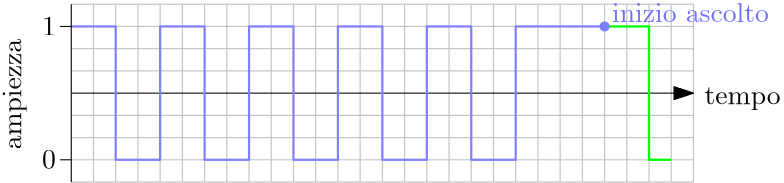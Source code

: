 <?xml version="1.0"?>
<!DOCTYPE ipe SYSTEM "ipe.dtd">
<ipe version="70218" creator="Ipe 7.2.28">
<info created="D:20240512154435" modified="D:20240512154842"/>
<ipestyle name="basic">
<symbol name="arrow/arc(spx)">
<path stroke="sym-stroke" fill="sym-stroke" pen="sym-pen">
0 0 m
-1 0.333 l
-1 -0.333 l
h
</path>
</symbol>
<symbol name="arrow/farc(spx)">
<path stroke="sym-stroke" fill="white" pen="sym-pen">
0 0 m
-1 0.333 l
-1 -0.333 l
h
</path>
</symbol>
<symbol name="arrow/ptarc(spx)">
<path stroke="sym-stroke" fill="sym-stroke" pen="sym-pen">
0 0 m
-1 0.333 l
-0.8 0 l
-1 -0.333 l
h
</path>
</symbol>
<symbol name="arrow/fptarc(spx)">
<path stroke="sym-stroke" fill="white" pen="sym-pen">
0 0 m
-1 0.333 l
-0.8 0 l
-1 -0.333 l
h
</path>
</symbol>
<symbol name="mark/circle(sx)" transformations="translations">
<path fill="sym-stroke">
0.6 0 0 0.6 0 0 e
0.4 0 0 0.4 0 0 e
</path>
</symbol>
<symbol name="mark/disk(sx)" transformations="translations">
<path fill="sym-stroke">
0.6 0 0 0.6 0 0 e
</path>
</symbol>
<symbol name="mark/fdisk(sfx)" transformations="translations">
<group>
<path fill="sym-fill">
0.5 0 0 0.5 0 0 e
</path>
<path fill="sym-stroke" fillrule="eofill">
0.6 0 0 0.6 0 0 e
0.4 0 0 0.4 0 0 e
</path>
</group>
</symbol>
<symbol name="mark/box(sx)" transformations="translations">
<path fill="sym-stroke" fillrule="eofill">
-0.6 -0.6 m
0.6 -0.6 l
0.6 0.6 l
-0.6 0.6 l
h
-0.4 -0.4 m
0.4 -0.4 l
0.4 0.4 l
-0.4 0.4 l
h
</path>
</symbol>
<symbol name="mark/square(sx)" transformations="translations">
<path fill="sym-stroke">
-0.6 -0.6 m
0.6 -0.6 l
0.6 0.6 l
-0.6 0.6 l
h
</path>
</symbol>
<symbol name="mark/fsquare(sfx)" transformations="translations">
<group>
<path fill="sym-fill">
-0.5 -0.5 m
0.5 -0.5 l
0.5 0.5 l
-0.5 0.5 l
h
</path>
<path fill="sym-stroke" fillrule="eofill">
-0.6 -0.6 m
0.6 -0.6 l
0.6 0.6 l
-0.6 0.6 l
h
-0.4 -0.4 m
0.4 -0.4 l
0.4 0.4 l
-0.4 0.4 l
h
</path>
</group>
</symbol>
<symbol name="mark/cross(sx)" transformations="translations">
<group>
<path fill="sym-stroke">
-0.43 -0.57 m
0.57 0.43 l
0.43 0.57 l
-0.57 -0.43 l
h
</path>
<path fill="sym-stroke">
-0.43 0.57 m
0.57 -0.43 l
0.43 -0.57 l
-0.57 0.43 l
h
</path>
</group>
</symbol>
<symbol name="arrow/fnormal(spx)">
<path stroke="sym-stroke" fill="white" pen="sym-pen">
0 0 m
-1 0.333 l
-1 -0.333 l
h
</path>
</symbol>
<symbol name="arrow/pointed(spx)">
<path stroke="sym-stroke" fill="sym-stroke" pen="sym-pen">
0 0 m
-1 0.333 l
-0.8 0 l
-1 -0.333 l
h
</path>
</symbol>
<symbol name="arrow/fpointed(spx)">
<path stroke="sym-stroke" fill="white" pen="sym-pen">
0 0 m
-1 0.333 l
-0.8 0 l
-1 -0.333 l
h
</path>
</symbol>
<symbol name="arrow/linear(spx)">
<path stroke="sym-stroke" pen="sym-pen">
-1 0.333 m
0 0 l
-1 -0.333 l
</path>
</symbol>
<symbol name="arrow/fdouble(spx)">
<path stroke="sym-stroke" fill="white" pen="sym-pen">
0 0 m
-1 0.333 l
-1 -0.333 l
h
-1 0 m
-2 0.333 l
-2 -0.333 l
h
</path>
</symbol>
<symbol name="arrow/double(spx)">
<path stroke="sym-stroke" fill="sym-stroke" pen="sym-pen">
0 0 m
-1 0.333 l
-1 -0.333 l
h
-1 0 m
-2 0.333 l
-2 -0.333 l
h
</path>
</symbol>
<symbol name="arrow/mid-normal(spx)">
<path stroke="sym-stroke" fill="sym-stroke" pen="sym-pen">
0.5 0 m
-0.5 0.333 l
-0.5 -0.333 l
h
</path>
</symbol>
<symbol name="arrow/mid-fnormal(spx)">
<path stroke="sym-stroke" fill="white" pen="sym-pen">
0.5 0 m
-0.5 0.333 l
-0.5 -0.333 l
h
</path>
</symbol>
<symbol name="arrow/mid-pointed(spx)">
<path stroke="sym-stroke" fill="sym-stroke" pen="sym-pen">
0.5 0 m
-0.5 0.333 l
-0.3 0 l
-0.5 -0.333 l
h
</path>
</symbol>
<symbol name="arrow/mid-fpointed(spx)">
<path stroke="sym-stroke" fill="white" pen="sym-pen">
0.5 0 m
-0.5 0.333 l
-0.3 0 l
-0.5 -0.333 l
h
</path>
</symbol>
<symbol name="arrow/mid-double(spx)">
<path stroke="sym-stroke" fill="sym-stroke" pen="sym-pen">
1 0 m
0 0.333 l
0 -0.333 l
h
0 0 m
-1 0.333 l
-1 -0.333 l
h
</path>
</symbol>
<symbol name="arrow/mid-fdouble(spx)">
<path stroke="sym-stroke" fill="white" pen="sym-pen">
1 0 m
0 0.333 l
0 -0.333 l
h
0 0 m
-1 0.333 l
-1 -0.333 l
h
</path>
</symbol>
<anglesize name="22.5 deg" value="22.5"/>
<anglesize name="30 deg" value="30"/>
<anglesize name="45 deg" value="45"/>
<anglesize name="60 deg" value="60"/>
<anglesize name="90 deg" value="90"/>
<arrowsize name="large" value="10"/>
<arrowsize name="small" value="5"/>
<arrowsize name="tiny" value="3"/>
<color name="blue" value="0 0 1"/>
<color name="brown" value="0.647 0.165 0.165"/>
<color name="darkblue" value="0 0 0.545"/>
<color name="darkcyan" value="0 0.545 0.545"/>
<color name="darkgray" value="0.663"/>
<color name="darkgreen" value="0 0.392 0"/>
<color name="darkmagenta" value="0.545 0 0.545"/>
<color name="darkorange" value="1 0.549 0"/>
<color name="darkred" value="0.545 0 0"/>
<color name="gold" value="1 0.843 0"/>
<color name="gray" value="0.745"/>
<color name="green" value="0 1 0"/>
<color name="lightblue" value="0.678 0.847 0.902"/>
<color name="lightcyan" value="0.878 1 1"/>
<color name="lightgray" value="0.827"/>
<color name="lightgreen" value="0.565 0.933 0.565"/>
<color name="lightyellow" value="1 1 0.878"/>
<color name="navy" value="0 0 0.502"/>
<color name="orange" value="1 0.647 0"/>
<color name="pink" value="1 0.753 0.796"/>
<color name="purple" value="0.627 0.125 0.941"/>
<color name="red" value="1 0 0"/>
<color name="seagreen" value="0.18 0.545 0.341"/>
<color name="turquoise" value="0.251 0.878 0.816"/>
<color name="violet" value="0.933 0.51 0.933"/>
<color name="yellow" value="1 1 0"/>
<dashstyle name="dash dot dotted" value="[4 2 1 2 1 2] 0"/>
<dashstyle name="dash dotted" value="[4 2 1 2] 0"/>
<dashstyle name="dashed" value="[4] 0"/>
<dashstyle name="dotted" value="[1 3] 0"/>
<gridsize name="10 pts (~3.5 mm)" value="10"/>
<gridsize name="14 pts (~5 mm)" value="14"/>
<gridsize name="16 pts (~6 mm)" value="16"/>
<gridsize name="20 pts (~7 mm)" value="20"/>
<gridsize name="28 pts (~10 mm)" value="28"/>
<gridsize name="32 pts (~12 mm)" value="32"/>
<gridsize name="4 pts" value="4"/>
<gridsize name="56 pts (~20 mm)" value="56"/>
<gridsize name="8 pts (~3 mm)" value="8"/>
<opacity name="10%" value="0.1"/>
<opacity name="30%" value="0.3"/>
<opacity name="50%" value="0.5"/>
<opacity name="75%" value="0.75"/>
<pen name="fat" value="1.2"/>
<pen name="heavier" value="0.8"/>
<pen name="ultrafat" value="2"/>
<symbolsize name="large" value="5"/>
<symbolsize name="small" value="2"/>
<symbolsize name="tiny" value="1.1"/>
<textsize name="Huge" value="\Huge"/>
<textsize name="LARGE" value="\LARGE"/>
<textsize name="Large" value="\Large"/>
<textsize name="footnote" value="\footnotesize"/>
<textsize name="huge" value="\huge"/>
<textsize name="large" value="\large"/>
<textsize name="script" value="\scriptsize"/>
<textsize name="small" value="\small"/>
<textsize name="tiny" value="\tiny"/>
<textstyle name="center" begin="\begin{center}" end="\end{center}"/>
<textstyle name="item" begin="\begin{itemize}\item{}" end="\end{itemize}"/>
<textstyle name="itemize" begin="\begin{itemize}" end="\end{itemize}"/>
<tiling name="falling" angle="-60" step="4" width="1"/>
<tiling name="rising" angle="30" step="4" width="1"/>
</ipestyle>
<page>
<layer name="alpha"/>
<view layers="alpha" active="alpha"/>
<path layer="alpha" stroke="0.753">
152 768 m
152 704 l
</path>
<path stroke="0.753">
160 768 m
160 704 l
</path>
<path matrix="1 0 0 1 24 0" stroke="0.753">
144 768 m
144 704 l
</path>
<path matrix="1 0 0 1 24 0" stroke="0.753">
152 768 m
152 704 l
</path>
<path matrix="1 0 0 1 24 0" stroke="0.753">
160 768 m
160 704 l
</path>
<path matrix="1 0 0 1 48 0" stroke="0.753">
144 768 m
144 704 l
</path>
<path matrix="1 0 0 1 48 0" stroke="0.753">
152 768 m
152 704 l
</path>
<path matrix="1 0 0 1 48 0" stroke="0.753">
160 768 m
160 704 l
</path>
<path matrix="1 0 0 1 72 0" stroke="0.753">
144 768 m
144 704 l
</path>
<path matrix="1 0 0 1 72 0" stroke="0.753">
152 768 m
152 704 l
</path>
<path matrix="1 0 0 1 72 0" stroke="0.753">
160 768 m
160 704 l
</path>
<path matrix="1 0 0 1 96 0" stroke="0.753">
144 768 m
144 704 l
</path>
<path matrix="1 0 0 1 96 0" stroke="0.753">
152 768 m
152 704 l
</path>
<path matrix="1 0 0 1 96 0" stroke="0.753">
160 768 m
160 704 l
</path>
<path matrix="1 0 0 1 120 0" stroke="0.753">
152 768 m
152 704 l
</path>
<path matrix="1 0 0 1 120 0" stroke="0.753">
160 768 m
160 704 l
</path>
<path matrix="1 0 0 1 144 0" stroke="0.753">
144 768 m
144 704 l
</path>
<path matrix="1 0 0 1 144 0" stroke="0.753">
152 768 m
152 704 l
</path>
<path matrix="1 0 0 1 144 0" stroke="0.753">
160 768 m
160 704 l
</path>
<path matrix="1 0 0 1 168 0" stroke="0.753">
144 768 m
144 704 l
</path>
<path matrix="1 0 0 1 168 0" stroke="0.753">
152 768 m
152 704 l
</path>
<path matrix="1 0 0 1 168 0" stroke="0.753">
160 768 m
160 704 l
</path>
<path matrix="1 0 0 1 192 0" stroke="0.753">
144 768 m
144 704 l
</path>
<path matrix="1 0 0 1 192 0" stroke="0.753">
152 768 m
152 704 l
</path>
<path matrix="1 0 0 1 192 0" stroke="0.753">
160 768 m
160 704 l
</path>
<path stroke="0.753">
360 768 m
360 704 l
</path>
<path stroke="0.753">
368 704 m
368 768 l
</path>
<path stroke="0.753">
368 744 m
144 744 l
</path>
<path stroke="0.753">
144 752 m
368 752 l
</path>
<path stroke="0.753">
368 760 m
144 760 l
</path>
<path stroke="0.753">
144 768 m
368 768 l
</path>
<path matrix="1 0 0 1 0 -40" stroke="0.753">
368 744 m
144 744 l
</path>
<path matrix="1 0 0 1 0 -40" stroke="0.753">
144 752 m
368 752 l
</path>
<path matrix="1 0 0 1 0 -40" stroke="0.753">
368 760 m
144 760 l
</path>
<path matrix="1 0 0 1 0 -40" stroke="0.753">
144 768 m
368 768 l
</path>
<path matrix="1 0 0 1 120 0" stroke="0.753">
144 768 m
144 704 l
</path>
<path stroke="black" arrow="normal/normal">
144 736 m
368 736 l
</path>
<text matrix="1 0 0 1 -4 0" transformations="translations" pos="376 732" stroke="0" type="label" width="27.397" height="6.135" depth="1.93" valign="baseline">tempo</text>
<text matrix="-0.00001823 1 -1 -0.00001823 858.016 339.755" pos="376 732" stroke="0" type="label" width="39.851" height="6.661" depth="1.93" valign="baseline">ampiezza</text>
<path stroke="0">
144 760 m
140 760 l
</path>
<path stroke="0">
144 712 m
140 712 l
</path>
<text matrix="1 0 0 1 -240 28" transformations="translations" pos="376 732" stroke="0" type="label" width="4.981" height="6.42" depth="0" halign="center" valign="center">1</text>
<text matrix="1 0 0 1 -240 -20" transformations="translations" pos="376 732" stroke="0" type="label" width="4.981" height="6.42" depth="0" halign="center" valign="center">0</text>
<path stroke="0.502 0.502 1" pen="heavier">
144 760 m
160 760 l
160 712 l
176 712 l
176 760 l
192 760 l
192 712 l
208 712 l
208 760 l
224 760 l
224 712 l
240 712 l
240 760 l
256 760 l
256 712 l
272 712 l
272 760 l
288 760 l
288 712 l
304 712 l
304 760 l
336 760 l
</path>
<path stroke="0">
144 768 m
144 704 l
</path>
<path stroke="0 1 0" pen="heavier">
336 760 m
352 760 l
352 716 l
352 712 l
360 712 l
</path>
<use name="mark/disk(sx)" pos="336 760" size="normal" stroke="0.502 0.502 1"/>
<text matrix="1 0 0 1 -37.3311 29.6107" transformations="translations" pos="376 732" stroke="0.424 0.424 1" type="label" width="56.51" height="6.918" depth="0" valign="baseline">inizio ascolto</text>
</page>
</ipe>
